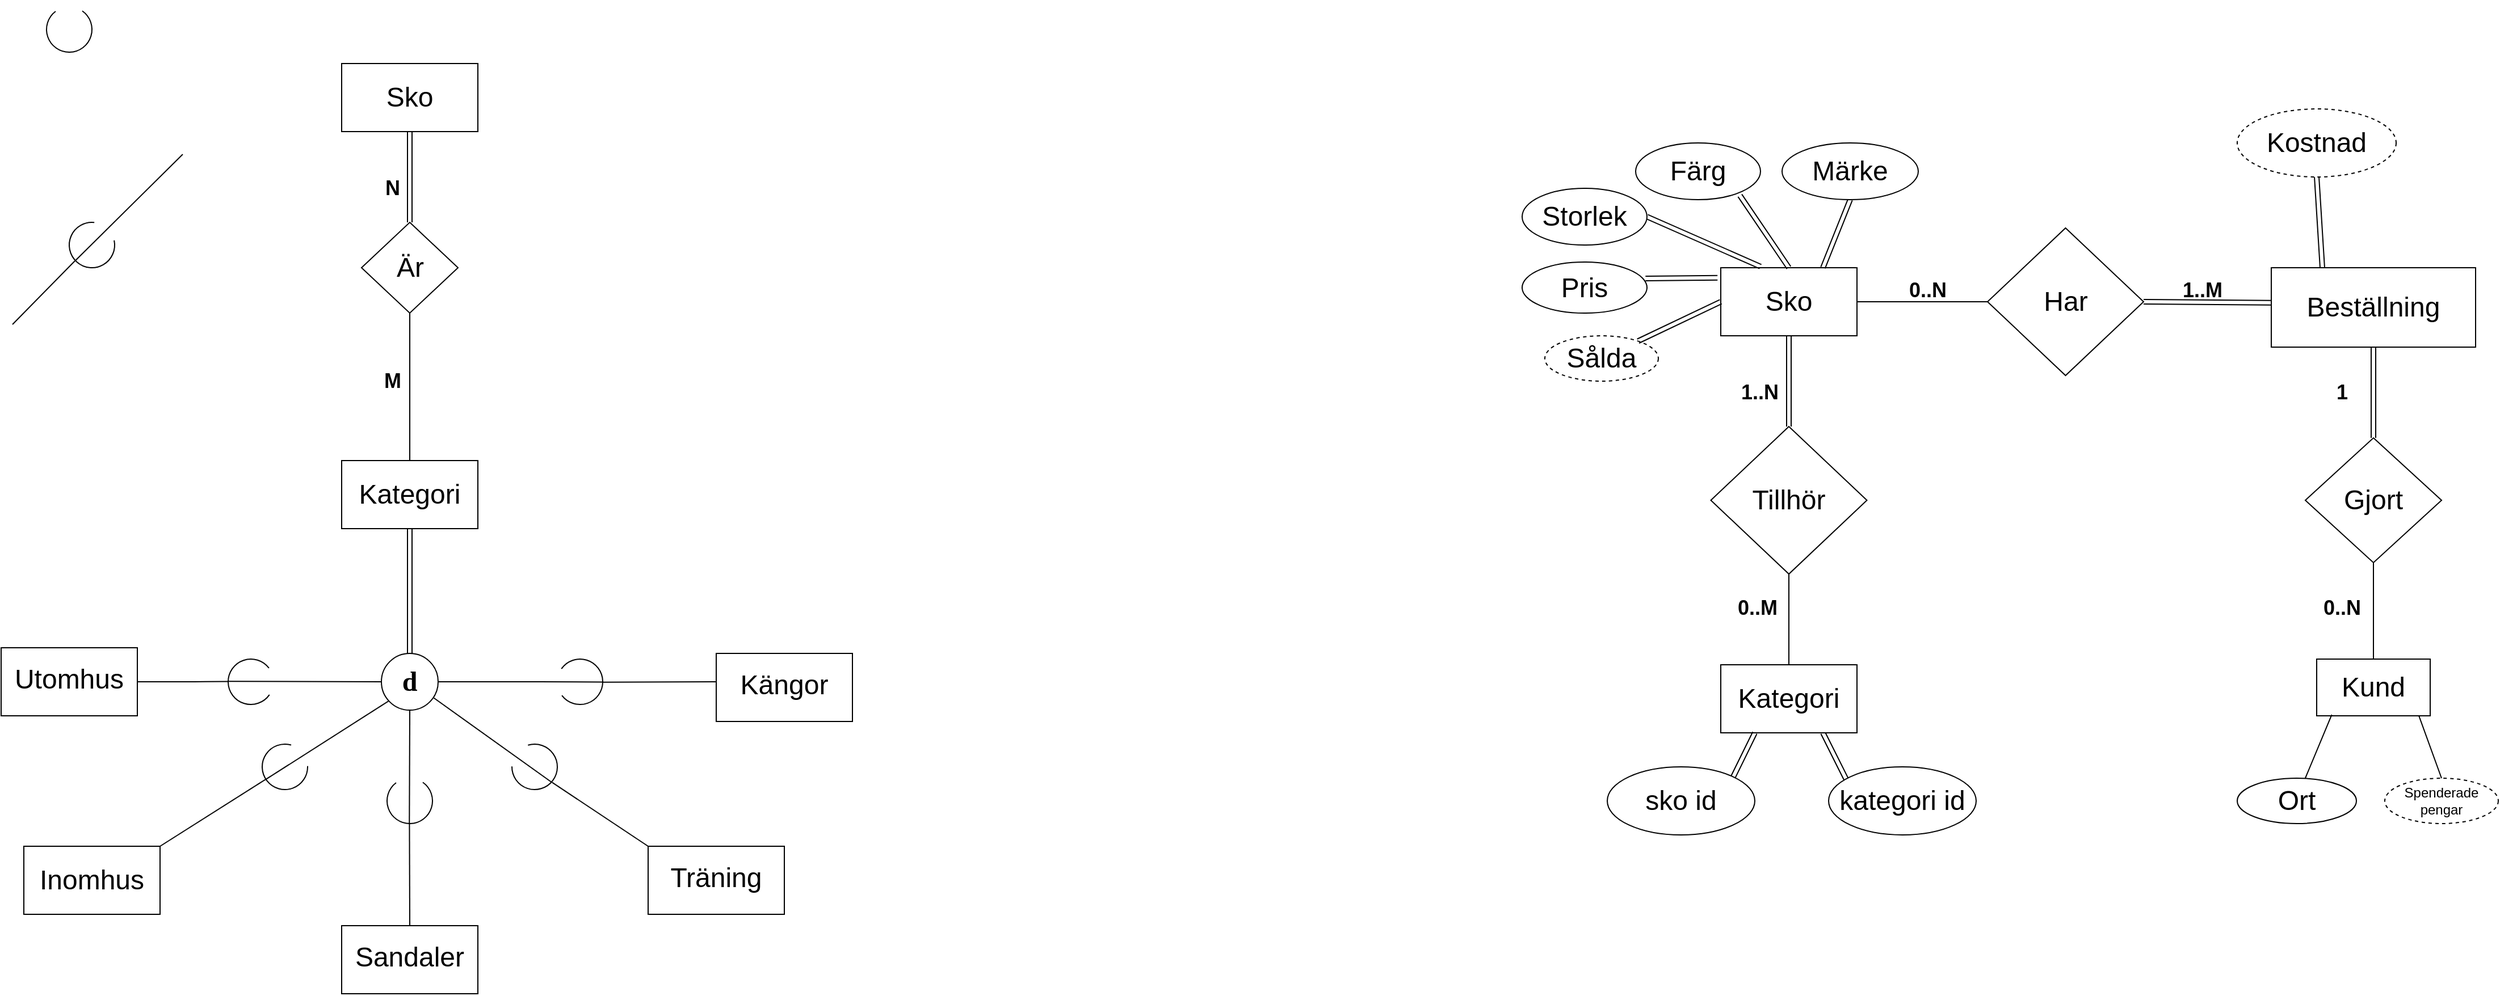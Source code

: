 <mxfile version="14.4.2" type="github">
  <diagram id="R2lEEEUBdFMjLlhIrx00" name="Page-1">
    <mxGraphModel dx="1155" dy="660" grid="1" gridSize="10" guides="1" tooltips="1" connect="1" arrows="1" fold="1" page="1" pageScale="1" pageWidth="850" pageHeight="1100" math="0" shadow="0" extFonts="Permanent Marker^https://fonts.googleapis.com/css?family=Permanent+Marker">
      <root>
        <mxCell id="0" />
        <mxCell id="1" parent="0" />
        <mxCell id="HfCs5Erz4kINuEijR7L9-4" style="edgeStyle=orthogonalEdgeStyle;rounded=0;orthogonalLoop=1;jettySize=auto;html=1;exitX=0.5;exitY=1;exitDx=0;exitDy=0;entryX=0.5;entryY=0;entryDx=0;entryDy=0;shape=link;" parent="1" source="HfCs5Erz4kINuEijR7L9-1" target="HfCs5Erz4kINuEijR7L9-2" edge="1">
          <mxGeometry relative="1" as="geometry" />
        </mxCell>
        <mxCell id="HfCs5Erz4kINuEijR7L9-1" value="&lt;font style=&quot;font-size: 24px&quot;&gt;Sko&lt;/font&gt;" style="rounded=0;whiteSpace=wrap;html=1;" parent="1" vertex="1">
          <mxGeometry x="350" y="110" width="120" height="60" as="geometry" />
        </mxCell>
        <mxCell id="HfCs5Erz4kINuEijR7L9-2" value="&lt;font style=&quot;font-size: 24px&quot;&gt;Är&lt;/font&gt;" style="rhombus;whiteSpace=wrap;html=1;" parent="1" vertex="1">
          <mxGeometry x="367.5" y="250" width="85" height="80" as="geometry" />
        </mxCell>
        <mxCell id="HfCs5Erz4kINuEijR7L9-18" style="edgeStyle=orthogonalEdgeStyle;shape=link;rounded=0;orthogonalLoop=1;jettySize=auto;html=1;exitX=0.5;exitY=1;exitDx=0;exitDy=0;entryX=0.5;entryY=0;entryDx=0;entryDy=0;" parent="1" source="HfCs5Erz4kINuEijR7L9-3" target="HfCs5Erz4kINuEijR7L9-17" edge="1">
          <mxGeometry relative="1" as="geometry" />
        </mxCell>
        <mxCell id="HfCs5Erz4kINuEijR7L9-3" value="&lt;font style=&quot;font-size: 24px&quot;&gt;Kategori&lt;/font&gt;" style="rounded=0;whiteSpace=wrap;html=1;" parent="1" vertex="1">
          <mxGeometry x="350" y="460" width="120" height="60" as="geometry" />
        </mxCell>
        <mxCell id="HfCs5Erz4kINuEijR7L9-5" value="" style="endArrow=none;html=1;entryX=0.5;entryY=1;entryDx=0;entryDy=0;exitX=0.5;exitY=0;exitDx=0;exitDy=0;" parent="1" source="HfCs5Erz4kINuEijR7L9-3" target="HfCs5Erz4kINuEijR7L9-2" edge="1">
          <mxGeometry width="50" height="50" relative="1" as="geometry">
            <mxPoint x="280" y="500" as="sourcePoint" />
            <mxPoint x="330" y="450" as="targetPoint" />
          </mxGeometry>
        </mxCell>
        <mxCell id="HfCs5Erz4kINuEijR7L9-8" value="&lt;font style=&quot;font-size: 18px&quot;&gt;&lt;b&gt;N&lt;/b&gt;&lt;/font&gt;" style="text;html=1;strokeColor=none;fillColor=none;align=center;verticalAlign=middle;whiteSpace=wrap;rounded=0;" parent="1" vertex="1">
          <mxGeometry x="380" y="210" width="30" height="20" as="geometry" />
        </mxCell>
        <mxCell id="HfCs5Erz4kINuEijR7L9-9" value="&lt;font style=&quot;font-size: 18px&quot;&gt;&lt;b&gt;M&lt;/b&gt;&lt;/font&gt;" style="text;html=1;strokeColor=none;fillColor=none;align=center;verticalAlign=middle;whiteSpace=wrap;rounded=0;" parent="1" vertex="1">
          <mxGeometry x="380" y="380" width="30" height="20" as="geometry" />
        </mxCell>
        <mxCell id="HfCs5Erz4kINuEijR7L9-10" value="" style="verticalLabelPosition=bottom;verticalAlign=top;html=1;shape=mxgraph.basic.arc;startAngle=0.3;endAngle=0.1;rotation=287;direction=south;" parent="1" vertex="1">
          <mxGeometry x="250" y="635" width="40" height="40" as="geometry" />
        </mxCell>
        <mxCell id="HfCs5Erz4kINuEijR7L9-11" value="" style="verticalLabelPosition=bottom;verticalAlign=top;html=1;shape=mxgraph.basic.arc;startAngle=0.3;endAngle=0.1;rotation=287;" parent="1" vertex="1">
          <mxGeometry x="90.004" y="60.004" width="40" height="40" as="geometry" />
        </mxCell>
        <mxCell id="HfCs5Erz4kINuEijR7L9-12" value="" style="endArrow=none;html=1;exitX=0.021;exitY=0.639;exitDx=0;exitDy=0;exitPerimeter=0;entryX=1;entryY=0.5;entryDx=0;entryDy=0;" parent="1" source="HfCs5Erz4kINuEijR7L9-10" target="HfCs5Erz4kINuEijR7L9-31" edge="1">
          <mxGeometry width="50" height="50" relative="1" as="geometry">
            <mxPoint x="310" y="800" as="sourcePoint" />
            <mxPoint x="170" y="655" as="targetPoint" />
            <Array as="points">
              <mxPoint x="220" y="655" />
            </Array>
          </mxGeometry>
        </mxCell>
        <mxCell id="HfCs5Erz4kINuEijR7L9-13" value="" style="endArrow=none;html=1;entryX=0.032;entryY=0.634;entryDx=0;entryDy=0;entryPerimeter=0;exitX=0;exitY=0.5;exitDx=0;exitDy=0;" parent="1" source="HfCs5Erz4kINuEijR7L9-17" target="HfCs5Erz4kINuEijR7L9-10" edge="1">
          <mxGeometry width="50" height="50" relative="1" as="geometry">
            <mxPoint x="350" y="730" as="sourcePoint" />
            <mxPoint x="290" y="700" as="targetPoint" />
          </mxGeometry>
        </mxCell>
        <mxCell id="HfCs5Erz4kINuEijR7L9-14" value="" style="verticalLabelPosition=bottom;verticalAlign=top;html=1;shape=mxgraph.basic.arc;startAngle=0.3;endAngle=0.1;rotation=287;" parent="1" vertex="1">
          <mxGeometry x="390.004" y="740.004" width="40" height="40" as="geometry" />
        </mxCell>
        <mxCell id="HfCs5Erz4kINuEijR7L9-15" value="" style="endArrow=none;html=1;entryX=0.021;entryY=0.639;entryDx=0;entryDy=0;entryPerimeter=0;exitX=0.5;exitY=0;exitDx=0;exitDy=0;" parent="1" source="HfCs5Erz4kINuEijR7L9-33" target="HfCs5Erz4kINuEijR7L9-14" edge="1">
          <mxGeometry width="50" height="50" relative="1" as="geometry">
            <mxPoint x="410.004" y="864.974" as="sourcePoint" />
            <mxPoint x="430.004" y="844.974" as="targetPoint" />
          </mxGeometry>
        </mxCell>
        <mxCell id="HfCs5Erz4kINuEijR7L9-16" value="" style="endArrow=none;html=1;exitX=0.032;exitY=0.634;exitDx=0;exitDy=0;exitPerimeter=0;entryX=0.5;entryY=1;entryDx=0;entryDy=0;" parent="1" source="HfCs5Erz4kINuEijR7L9-14" target="HfCs5Erz4kINuEijR7L9-17" edge="1">
          <mxGeometry width="50" height="50" relative="1" as="geometry">
            <mxPoint x="410.004" y="740.004" as="sourcePoint" />
            <mxPoint x="410.004" y="690.004" as="targetPoint" />
          </mxGeometry>
        </mxCell>
        <mxCell id="HfCs5Erz4kINuEijR7L9-17" value="&lt;font style=&quot;font-size: 24px&quot; data-font-src=&quot;https://fonts.googleapis.com/css?family=Permanent+Marker&quot; face=&quot;Georgia&quot;&gt;&lt;b&gt;d&lt;/b&gt;&lt;/font&gt;" style="ellipse;whiteSpace=wrap;html=1;aspect=fixed;" parent="1" vertex="1">
          <mxGeometry x="385" y="630" width="50" height="50" as="geometry" />
        </mxCell>
        <mxCell id="HfCs5Erz4kINuEijR7L9-19" value="" style="verticalLabelPosition=bottom;verticalAlign=top;html=1;shape=mxgraph.basic.arc;startAngle=0.3;endAngle=0.1;rotation=287;direction=north;" parent="1" vertex="1">
          <mxGeometry x="540.004" y="635.004" width="40" height="40" as="geometry" />
        </mxCell>
        <mxCell id="HfCs5Erz4kINuEijR7L9-20" value="" style="endArrow=none;html=1;exitX=0.021;exitY=0.639;exitDx=0;exitDy=0;exitPerimeter=0;entryX=1;entryY=0.5;entryDx=0;entryDy=0;" parent="1" source="HfCs5Erz4kINuEijR7L9-19" target="HfCs5Erz4kINuEijR7L9-17" edge="1">
          <mxGeometry width="50" height="50" relative="1" as="geometry">
            <mxPoint x="604.974" y="799.974" as="sourcePoint" />
            <mxPoint x="494.974" y="654.974" as="targetPoint" />
            <Array as="points">
              <mxPoint x="514.974" y="654.974" />
            </Array>
          </mxGeometry>
        </mxCell>
        <mxCell id="HfCs5Erz4kINuEijR7L9-21" value="" style="endArrow=none;html=1;entryX=0.032;entryY=0.634;entryDx=0;entryDy=0;entryPerimeter=0;exitX=-0.004;exitY=0.416;exitDx=0;exitDy=0;exitPerimeter=0;" parent="1" source="HfCs5Erz4kINuEijR7L9-35" target="HfCs5Erz4kINuEijR7L9-19" edge="1">
          <mxGeometry width="50" height="50" relative="1" as="geometry">
            <mxPoint x="679.974" y="654.974" as="sourcePoint" />
            <mxPoint x="584.974" y="699.974" as="targetPoint" />
          </mxGeometry>
        </mxCell>
        <mxCell id="HfCs5Erz4kINuEijR7L9-22" value="" style="verticalLabelPosition=bottom;verticalAlign=top;html=1;shape=mxgraph.basic.arc;startAngle=0.3;endAngle=0.1;rotation=-30;" parent="1" vertex="1">
          <mxGeometry x="110.004" y="250.004" width="40" height="40" as="geometry" />
        </mxCell>
        <mxCell id="HfCs5Erz4kINuEijR7L9-23" value="" style="endArrow=none;html=1;entryX=0;entryY=0.615;entryDx=0;entryDy=0;entryPerimeter=0;" parent="1" target="HfCs5Erz4kINuEijR7L9-22" edge="1">
          <mxGeometry width="50" height="50" relative="1" as="geometry">
            <mxPoint x="60" y="340" as="sourcePoint" />
            <mxPoint x="110" y="290" as="targetPoint" />
          </mxGeometry>
        </mxCell>
        <mxCell id="HfCs5Erz4kINuEijR7L9-24" value="" style="endArrow=none;html=1;exitX=-0.002;exitY=0.619;exitDx=0;exitDy=0;exitPerimeter=0;" parent="1" source="HfCs5Erz4kINuEijR7L9-22" edge="1">
          <mxGeometry width="50" height="50" relative="1" as="geometry">
            <mxPoint x="160" y="230" as="sourcePoint" />
            <mxPoint x="210" y="190" as="targetPoint" />
          </mxGeometry>
        </mxCell>
        <mxCell id="HfCs5Erz4kINuEijR7L9-25" value="" style="verticalLabelPosition=bottom;verticalAlign=top;html=1;shape=mxgraph.basic.arc;startAngle=0.3;endAngle=0.1;rotation=-20;" parent="1" vertex="1">
          <mxGeometry x="280.001" y="710.001" width="40" height="40" as="geometry" />
        </mxCell>
        <mxCell id="HfCs5Erz4kINuEijR7L9-26" value="" style="endArrow=none;html=1;entryX=0;entryY=0.615;entryDx=0;entryDy=0;entryPerimeter=0;exitX=1;exitY=0;exitDx=0;exitDy=0;" parent="1" source="HfCs5Erz4kINuEijR7L9-32" target="HfCs5Erz4kINuEijR7L9-25" edge="1">
          <mxGeometry width="50" height="50" relative="1" as="geometry">
            <mxPoint x="190" y="800" as="sourcePoint" />
            <mxPoint x="247.317" y="787.317" as="targetPoint" />
          </mxGeometry>
        </mxCell>
        <mxCell id="HfCs5Erz4kINuEijR7L9-27" value="" style="endArrow=none;html=1;exitX=-0.002;exitY=0.619;exitDx=0;exitDy=0;exitPerimeter=0;entryX=0.125;entryY=0.841;entryDx=0;entryDy=0;entryPerimeter=0;" parent="1" source="HfCs5Erz4kINuEijR7L9-25" target="HfCs5Erz4kINuEijR7L9-17" edge="1">
          <mxGeometry width="50" height="50" relative="1" as="geometry">
            <mxPoint x="297.317" y="727.317" as="sourcePoint" />
            <mxPoint x="347.317" y="687.317" as="targetPoint" />
          </mxGeometry>
        </mxCell>
        <mxCell id="HfCs5Erz4kINuEijR7L9-28" value="" style="verticalLabelPosition=bottom;verticalAlign=top;html=1;shape=mxgraph.basic.arc;startAngle=0.3;endAngle=0.1;rotation=-35;direction=north;" parent="1" vertex="1">
          <mxGeometry x="500.004" y="710.004" width="40" height="40" as="geometry" />
        </mxCell>
        <mxCell id="HfCs5Erz4kINuEijR7L9-29" value="" style="endArrow=none;html=1;entryX=0.914;entryY=0.778;entryDx=0;entryDy=0;entryPerimeter=0;exitX=0;exitY=0.615;exitDx=0;exitDy=0;exitPerimeter=0;" parent="1" source="HfCs5Erz4kINuEijR7L9-28" target="HfCs5Erz4kINuEijR7L9-17" edge="1">
          <mxGeometry width="50" height="50" relative="1" as="geometry">
            <mxPoint x="582.951" y="862.951" as="sourcePoint" />
            <mxPoint x="525.634" y="875.634" as="targetPoint" />
          </mxGeometry>
        </mxCell>
        <mxCell id="HfCs5Erz4kINuEijR7L9-30" value="" style="endArrow=none;html=1;entryX=-0.002;entryY=0.619;entryDx=0;entryDy=0;entryPerimeter=0;exitX=0;exitY=0;exitDx=0;exitDy=0;" parent="1" source="HfCs5Erz4kINuEijR7L9-34" target="HfCs5Erz4kINuEijR7L9-28" edge="1">
          <mxGeometry width="50" height="50" relative="1" as="geometry">
            <mxPoint x="620" y="800" as="sourcePoint" />
            <mxPoint x="632.951" y="802.951" as="targetPoint" />
          </mxGeometry>
        </mxCell>
        <mxCell id="HfCs5Erz4kINuEijR7L9-31" value="&lt;span style=&quot;line-height: 115%&quot;&gt;&lt;font style=&quot;font-size: 24px&quot;&gt;Utomhus&lt;/font&gt;&lt;/span&gt;" style="rounded=0;whiteSpace=wrap;html=1;" parent="1" vertex="1">
          <mxGeometry x="50" y="625" width="120" height="60" as="geometry" />
        </mxCell>
        <mxCell id="HfCs5Erz4kINuEijR7L9-32" value="&lt;span style=&quot;font-size: 24px&quot;&gt;Inomhus&lt;/span&gt;" style="rounded=0;whiteSpace=wrap;html=1;" parent="1" vertex="1">
          <mxGeometry x="70" y="800" width="120" height="60" as="geometry" />
        </mxCell>
        <mxCell id="HfCs5Erz4kINuEijR7L9-33" value="&lt;span style=&quot;line-height: 115%&quot;&gt;&lt;font style=&quot;font-size: 24px&quot;&gt;Sandaler&lt;/font&gt;&lt;/span&gt;" style="rounded=0;whiteSpace=wrap;html=1;" parent="1" vertex="1">
          <mxGeometry x="350" y="870" width="120" height="60" as="geometry" />
        </mxCell>
        <mxCell id="HfCs5Erz4kINuEijR7L9-34" value="&lt;span style=&quot;line-height: 115%&quot;&gt;&lt;font style=&quot;font-size: 24px&quot;&gt;Träning&lt;/font&gt;&lt;/span&gt;" style="rounded=0;whiteSpace=wrap;html=1;" parent="1" vertex="1">
          <mxGeometry x="620" y="800" width="120" height="60" as="geometry" />
        </mxCell>
        <mxCell id="HfCs5Erz4kINuEijR7L9-35" value="&lt;span style=&quot;line-height: 115%&quot;&gt;&lt;font style=&quot;font-size: 24px&quot;&gt;Kängor&lt;/font&gt;&lt;/span&gt;" style="rounded=0;whiteSpace=wrap;html=1;" parent="1" vertex="1">
          <mxGeometry x="680" y="630" width="120" height="60" as="geometry" />
        </mxCell>
        <mxCell id="O-Rrw1qbXzoUmUECSiZ4-1" style="rounded=0;orthogonalLoop=1;jettySize=auto;html=1;exitX=0.5;exitY=1;exitDx=0;exitDy=0;entryX=0.5;entryY=0;entryDx=0;entryDy=0;shape=link;" edge="1" source="O-Rrw1qbXzoUmUECSiZ4-2" target="O-Rrw1qbXzoUmUECSiZ4-3" parent="1">
          <mxGeometry relative="1" as="geometry" />
        </mxCell>
        <mxCell id="O-Rrw1qbXzoUmUECSiZ4-2" value="&lt;font style=&quot;font-size: 24px&quot;&gt;Sko&lt;/font&gt;" style="rounded=0;whiteSpace=wrap;html=1;" vertex="1" parent="1">
          <mxGeometry x="1565" y="290" width="120" height="60" as="geometry" />
        </mxCell>
        <mxCell id="O-Rrw1qbXzoUmUECSiZ4-3" value="&lt;font style=&quot;font-size: 24px&quot;&gt;Tillhör&lt;/font&gt;" style="rhombus;whiteSpace=wrap;html=1;" vertex="1" parent="1">
          <mxGeometry x="1556.25" y="430" width="137.5" height="130" as="geometry" />
        </mxCell>
        <mxCell id="O-Rrw1qbXzoUmUECSiZ4-49" style="edgeStyle=none;shape=link;rounded=0;orthogonalLoop=1;jettySize=auto;html=1;exitX=0.75;exitY=1;exitDx=0;exitDy=0;entryX=0.154;entryY=0.333;entryDx=0;entryDy=0;entryPerimeter=0;" edge="1" parent="1" source="O-Rrw1qbXzoUmUECSiZ4-5" target="O-Rrw1qbXzoUmUECSiZ4-48">
          <mxGeometry relative="1" as="geometry" />
        </mxCell>
        <mxCell id="O-Rrw1qbXzoUmUECSiZ4-5" value="&lt;font style=&quot;font-size: 24px&quot;&gt;Kategori&lt;/font&gt;" style="rounded=0;whiteSpace=wrap;html=1;" vertex="1" parent="1">
          <mxGeometry x="1565" y="640" width="120" height="60" as="geometry" />
        </mxCell>
        <mxCell id="O-Rrw1qbXzoUmUECSiZ4-6" value="" style="endArrow=none;html=1;entryX=0.5;entryY=1;entryDx=0;entryDy=0;exitX=0.5;exitY=0;exitDx=0;exitDy=0;" edge="1" source="O-Rrw1qbXzoUmUECSiZ4-5" target="O-Rrw1qbXzoUmUECSiZ4-3" parent="1">
          <mxGeometry width="50" height="50" relative="1" as="geometry">
            <mxPoint x="1495" y="680" as="sourcePoint" />
            <mxPoint x="1545" y="630" as="targetPoint" />
          </mxGeometry>
        </mxCell>
        <mxCell id="O-Rrw1qbXzoUmUECSiZ4-7" value="&lt;font style=&quot;font-size: 18px&quot;&gt;&lt;b&gt;1..N&lt;/b&gt;&lt;/font&gt;" style="text;html=1;strokeColor=none;fillColor=none;align=center;verticalAlign=middle;whiteSpace=wrap;rounded=0;" vertex="1" parent="1">
          <mxGeometry x="1580" y="390" width="39" height="20" as="geometry" />
        </mxCell>
        <mxCell id="O-Rrw1qbXzoUmUECSiZ4-8" value="&lt;font style=&quot;font-size: 18px&quot;&gt;&lt;b&gt;0..M&lt;/b&gt;&lt;/font&gt;" style="text;html=1;strokeColor=none;fillColor=none;align=center;verticalAlign=middle;whiteSpace=wrap;rounded=0;" vertex="1" parent="1">
          <mxGeometry x="1570" y="580" width="55" height="20" as="geometry" />
        </mxCell>
        <mxCell id="O-Rrw1qbXzoUmUECSiZ4-37" style="shape=link;rounded=0;orthogonalLoop=1;jettySize=auto;html=1;exitX=0.988;exitY=0.321;exitDx=0;exitDy=0;entryX=-0.024;entryY=0.148;entryDx=0;entryDy=0;entryPerimeter=0;exitPerimeter=0;" edge="1" parent="1" source="O-Rrw1qbXzoUmUECSiZ4-32" target="O-Rrw1qbXzoUmUECSiZ4-2">
          <mxGeometry relative="1" as="geometry" />
        </mxCell>
        <mxCell id="O-Rrw1qbXzoUmUECSiZ4-32" value="&lt;font style=&quot;font-size: 24px&quot;&gt;Pris&lt;/font&gt;" style="ellipse;whiteSpace=wrap;html=1;" vertex="1" parent="1">
          <mxGeometry x="1390" y="285" width="110" height="45" as="geometry" />
        </mxCell>
        <mxCell id="O-Rrw1qbXzoUmUECSiZ4-35" style="rounded=0;orthogonalLoop=1;jettySize=auto;html=1;exitX=0.835;exitY=0.926;exitDx=0;exitDy=0;shape=link;entryX=0.5;entryY=0;entryDx=0;entryDy=0;exitPerimeter=0;" edge="1" source="O-Rrw1qbXzoUmUECSiZ4-36" parent="1" target="O-Rrw1qbXzoUmUECSiZ4-2">
          <mxGeometry relative="1" as="geometry">
            <mxPoint x="1590" y="289" as="targetPoint" />
          </mxGeometry>
        </mxCell>
        <mxCell id="O-Rrw1qbXzoUmUECSiZ4-36" value="&lt;font style=&quot;font-size: 24px&quot;&gt;Färg&lt;/font&gt;" style="ellipse;whiteSpace=wrap;html=1;" vertex="1" parent="1">
          <mxGeometry x="1490" y="180" width="110" height="50" as="geometry" />
        </mxCell>
        <mxCell id="O-Rrw1qbXzoUmUECSiZ4-41" style="edgeStyle=none;shape=link;rounded=0;orthogonalLoop=1;jettySize=auto;html=1;exitX=1;exitY=0.5;exitDx=0;exitDy=0;" edge="1" parent="1" source="O-Rrw1qbXzoUmUECSiZ4-40">
          <mxGeometry relative="1" as="geometry">
            <mxPoint x="1600" y="289" as="targetPoint" />
          </mxGeometry>
        </mxCell>
        <mxCell id="O-Rrw1qbXzoUmUECSiZ4-40" value="&lt;font style=&quot;font-size: 24px&quot;&gt;Storlek&lt;/font&gt;" style="ellipse;whiteSpace=wrap;html=1;" vertex="1" parent="1">
          <mxGeometry x="1390" y="220" width="110" height="50" as="geometry" />
        </mxCell>
        <mxCell id="O-Rrw1qbXzoUmUECSiZ4-43" style="edgeStyle=none;shape=link;rounded=0;orthogonalLoop=1;jettySize=auto;html=1;exitX=0.5;exitY=1;exitDx=0;exitDy=0;entryX=0.75;entryY=0;entryDx=0;entryDy=0;" edge="1" parent="1" source="O-Rrw1qbXzoUmUECSiZ4-42" target="O-Rrw1qbXzoUmUECSiZ4-2">
          <mxGeometry relative="1" as="geometry">
            <mxPoint x="1630" y="288" as="targetPoint" />
          </mxGeometry>
        </mxCell>
        <mxCell id="O-Rrw1qbXzoUmUECSiZ4-42" value="&lt;font style=&quot;font-size: 24px&quot;&gt;Märke&lt;/font&gt;" style="ellipse;whiteSpace=wrap;html=1;" vertex="1" parent="1">
          <mxGeometry x="1619" y="180" width="120" height="50" as="geometry" />
        </mxCell>
        <mxCell id="O-Rrw1qbXzoUmUECSiZ4-46" style="edgeStyle=none;shape=link;rounded=0;orthogonalLoop=1;jettySize=auto;html=1;exitX=1;exitY=0;exitDx=0;exitDy=0;entryX=0.25;entryY=1;entryDx=0;entryDy=0;" edge="1" parent="1" source="O-Rrw1qbXzoUmUECSiZ4-45" target="O-Rrw1qbXzoUmUECSiZ4-5">
          <mxGeometry relative="1" as="geometry" />
        </mxCell>
        <mxCell id="O-Rrw1qbXzoUmUECSiZ4-45" value="&lt;font style=&quot;font-size: 24px&quot;&gt;sko id&lt;/font&gt;" style="ellipse;whiteSpace=wrap;html=1;" vertex="1" parent="1">
          <mxGeometry x="1465" y="730" width="130" height="60" as="geometry" />
        </mxCell>
        <mxCell id="O-Rrw1qbXzoUmUECSiZ4-48" value="&lt;font style=&quot;font-size: 24px&quot;&gt;kategori id&lt;/font&gt;" style="ellipse;whiteSpace=wrap;html=1;" vertex="1" parent="1">
          <mxGeometry x="1660" y="730" width="130" height="60" as="geometry" />
        </mxCell>
        <mxCell id="O-Rrw1qbXzoUmUECSiZ4-50" value="&lt;font style=&quot;font-size: 24px&quot;&gt;Beställning&lt;/font&gt;" style="rounded=0;whiteSpace=wrap;html=1;" vertex="1" parent="1">
          <mxGeometry x="2050" y="290" width="180" height="70" as="geometry" />
        </mxCell>
        <mxCell id="O-Rrw1qbXzoUmUECSiZ4-53" value="&lt;font style=&quot;font-size: 24px&quot;&gt;Har&lt;/font&gt;" style="rhombus;whiteSpace=wrap;html=1;" vertex="1" parent="1">
          <mxGeometry x="1800" y="255" width="137.5" height="130" as="geometry" />
        </mxCell>
        <mxCell id="O-Rrw1qbXzoUmUECSiZ4-54" value="" style="endArrow=none;html=1;entryX=1;entryY=0.5;entryDx=0;entryDy=0;exitX=-0.001;exitY=0.441;exitDx=0;exitDy=0;shape=link;exitPerimeter=0;" edge="1" target="O-Rrw1qbXzoUmUECSiZ4-53" parent="1" source="O-Rrw1qbXzoUmUECSiZ4-50">
          <mxGeometry width="50" height="50" relative="1" as="geometry">
            <mxPoint x="2158.75" y="470" as="sourcePoint" />
            <mxPoint x="2078.75" y="460" as="targetPoint" />
          </mxGeometry>
        </mxCell>
        <mxCell id="O-Rrw1qbXzoUmUECSiZ4-55" value="&lt;font style=&quot;font-size: 18px&quot;&gt;&lt;b&gt;1..M&lt;/b&gt;&lt;/font&gt;" style="text;html=1;strokeColor=none;fillColor=none;align=center;verticalAlign=middle;whiteSpace=wrap;rounded=0;" vertex="1" parent="1">
          <mxGeometry x="1970" y="300" width="39" height="20" as="geometry" />
        </mxCell>
        <mxCell id="O-Rrw1qbXzoUmUECSiZ4-56" value="&lt;font style=&quot;font-size: 18px&quot;&gt;&lt;b&gt;0..N&lt;/b&gt;&lt;/font&gt;" style="text;html=1;strokeColor=none;fillColor=none;align=center;verticalAlign=middle;whiteSpace=wrap;rounded=0;" vertex="1" parent="1">
          <mxGeometry x="1720" y="300" width="55" height="20" as="geometry" />
        </mxCell>
        <mxCell id="O-Rrw1qbXzoUmUECSiZ4-58" value="" style="endArrow=none;html=1;exitX=1;exitY=0.5;exitDx=0;exitDy=0;entryX=0;entryY=0.5;entryDx=0;entryDy=0;" edge="1" parent="1" source="O-Rrw1qbXzoUmUECSiZ4-2" target="O-Rrw1qbXzoUmUECSiZ4-53">
          <mxGeometry width="50" height="50" relative="1" as="geometry">
            <mxPoint x="1830" y="580" as="sourcePoint" />
            <mxPoint x="1843" y="435" as="targetPoint" />
          </mxGeometry>
        </mxCell>
        <mxCell id="O-Rrw1qbXzoUmUECSiZ4-61" value="&lt;font style=&quot;font-size: 24px&quot;&gt;Kostnad&lt;/font&gt;" style="ellipse;whiteSpace=wrap;html=1;align=center;dashed=1;" vertex="1" parent="1">
          <mxGeometry x="2020" y="150" width="140" height="60" as="geometry" />
        </mxCell>
        <mxCell id="O-Rrw1qbXzoUmUECSiZ4-62" value="" style="endArrow=none;html=1;entryX=0.5;entryY=1;entryDx=0;entryDy=0;exitX=0.25;exitY=0;exitDx=0;exitDy=0;shape=link;" edge="1" parent="1" source="O-Rrw1qbXzoUmUECSiZ4-50" target="O-Rrw1qbXzoUmUECSiZ4-61">
          <mxGeometry width="50" height="50" relative="1" as="geometry">
            <mxPoint x="2110" y="550" as="sourcePoint" />
            <mxPoint x="2160" y="500" as="targetPoint" />
          </mxGeometry>
        </mxCell>
        <mxCell id="O-Rrw1qbXzoUmUECSiZ4-66" value="&lt;font style=&quot;font-size: 24px&quot;&gt;Gjort&lt;/font&gt;" style="rhombus;whiteSpace=wrap;html=1;" vertex="1" parent="1">
          <mxGeometry x="2080" y="440" width="120" height="110" as="geometry" />
        </mxCell>
        <mxCell id="O-Rrw1qbXzoUmUECSiZ4-67" value="" style="endArrow=none;html=1;entryX=0.5;entryY=1;entryDx=0;entryDy=0;shape=link;" edge="1" parent="1" source="O-Rrw1qbXzoUmUECSiZ4-66" target="O-Rrw1qbXzoUmUECSiZ4-50">
          <mxGeometry width="50" height="50" relative="1" as="geometry">
            <mxPoint x="2100" y="430" as="sourcePoint" />
            <mxPoint x="2150" y="380" as="targetPoint" />
          </mxGeometry>
        </mxCell>
        <mxCell id="O-Rrw1qbXzoUmUECSiZ4-68" value="&lt;span style=&quot;font-size: 18px&quot;&gt;&lt;b&gt;1&lt;/b&gt;&lt;/span&gt;" style="text;html=1;strokeColor=none;fillColor=none;align=center;verticalAlign=middle;whiteSpace=wrap;rounded=0;" vertex="1" parent="1">
          <mxGeometry x="2095" y="390" width="35" height="20" as="geometry" />
        </mxCell>
        <mxCell id="O-Rrw1qbXzoUmUECSiZ4-69" value="" style="endArrow=none;html=1;entryX=0.5;entryY=1;entryDx=0;entryDy=0;exitX=0.5;exitY=0;exitDx=0;exitDy=0;" edge="1" parent="1" source="O-Rrw1qbXzoUmUECSiZ4-70" target="O-Rrw1qbXzoUmUECSiZ4-66">
          <mxGeometry width="50" height="50" relative="1" as="geometry">
            <mxPoint x="2140" y="620" as="sourcePoint" />
            <mxPoint x="2180" y="570" as="targetPoint" />
          </mxGeometry>
        </mxCell>
        <mxCell id="O-Rrw1qbXzoUmUECSiZ4-70" value="&lt;font style=&quot;font-size: 24px&quot;&gt;Kund&lt;/font&gt;" style="rounded=0;whiteSpace=wrap;html=1;" vertex="1" parent="1">
          <mxGeometry x="2090" y="635" width="100" height="50" as="geometry" />
        </mxCell>
        <mxCell id="O-Rrw1qbXzoUmUECSiZ4-71" value="&lt;font style=&quot;font-size: 18px&quot;&gt;&lt;b&gt;0..N&lt;/b&gt;&lt;/font&gt;" style="text;html=1;strokeColor=none;fillColor=none;align=center;verticalAlign=middle;whiteSpace=wrap;rounded=0;" vertex="1" parent="1">
          <mxGeometry x="2090" y="580" width="45" height="20" as="geometry" />
        </mxCell>
        <mxCell id="O-Rrw1qbXzoUmUECSiZ4-72" value="&lt;font style=&quot;font-size: 24px&quot;&gt;Ort&lt;/font&gt;" style="ellipse;whiteSpace=wrap;html=1;" vertex="1" parent="1">
          <mxGeometry x="2020" y="740" width="105" height="40" as="geometry" />
        </mxCell>
        <mxCell id="O-Rrw1qbXzoUmUECSiZ4-74" value="" style="endArrow=none;html=1;entryX=0.133;entryY=0.98;entryDx=0;entryDy=0;exitX=0.571;exitY=0;exitDx=0;exitDy=0;entryPerimeter=0;exitPerimeter=0;" edge="1" parent="1" source="O-Rrw1qbXzoUmUECSiZ4-72" target="O-Rrw1qbXzoUmUECSiZ4-70">
          <mxGeometry width="50" height="50" relative="1" as="geometry">
            <mxPoint x="1970" y="610" as="sourcePoint" />
            <mxPoint x="2020" y="560" as="targetPoint" />
          </mxGeometry>
        </mxCell>
        <mxCell id="O-Rrw1qbXzoUmUECSiZ4-75" value="&lt;font style=&quot;font-size: 12px&quot;&gt;Spenderade pengar&lt;/font&gt;" style="ellipse;whiteSpace=wrap;html=1;align=center;dashed=1;" vertex="1" parent="1">
          <mxGeometry x="2150" y="740" width="100" height="40" as="geometry" />
        </mxCell>
        <mxCell id="O-Rrw1qbXzoUmUECSiZ4-76" value="" style="endArrow=none;html=1;entryX=0.899;entryY=0.991;entryDx=0;entryDy=0;entryPerimeter=0;exitX=0.5;exitY=0;exitDx=0;exitDy=0;" edge="1" parent="1" source="O-Rrw1qbXzoUmUECSiZ4-75" target="O-Rrw1qbXzoUmUECSiZ4-70">
          <mxGeometry width="50" height="50" relative="1" as="geometry">
            <mxPoint x="2280" y="740" as="sourcePoint" />
            <mxPoint x="2330" y="690" as="targetPoint" />
          </mxGeometry>
        </mxCell>
        <mxCell id="O-Rrw1qbXzoUmUECSiZ4-78" value="&lt;font style=&quot;font-size: 24px&quot;&gt;Sålda&lt;/font&gt;" style="ellipse;whiteSpace=wrap;html=1;align=center;dashed=1;" vertex="1" parent="1">
          <mxGeometry x="1410" y="350" width="100" height="40" as="geometry" />
        </mxCell>
        <mxCell id="O-Rrw1qbXzoUmUECSiZ4-79" value="" style="endArrow=none;html=1;entryX=0;entryY=0.5;entryDx=0;entryDy=0;shape=link;" edge="1" parent="1" source="O-Rrw1qbXzoUmUECSiZ4-78" target="O-Rrw1qbXzoUmUECSiZ4-2">
          <mxGeometry width="50" height="50" relative="1" as="geometry">
            <mxPoint x="1290" y="460" as="sourcePoint" />
            <mxPoint x="1340" y="410" as="targetPoint" />
          </mxGeometry>
        </mxCell>
      </root>
    </mxGraphModel>
  </diagram>
</mxfile>
